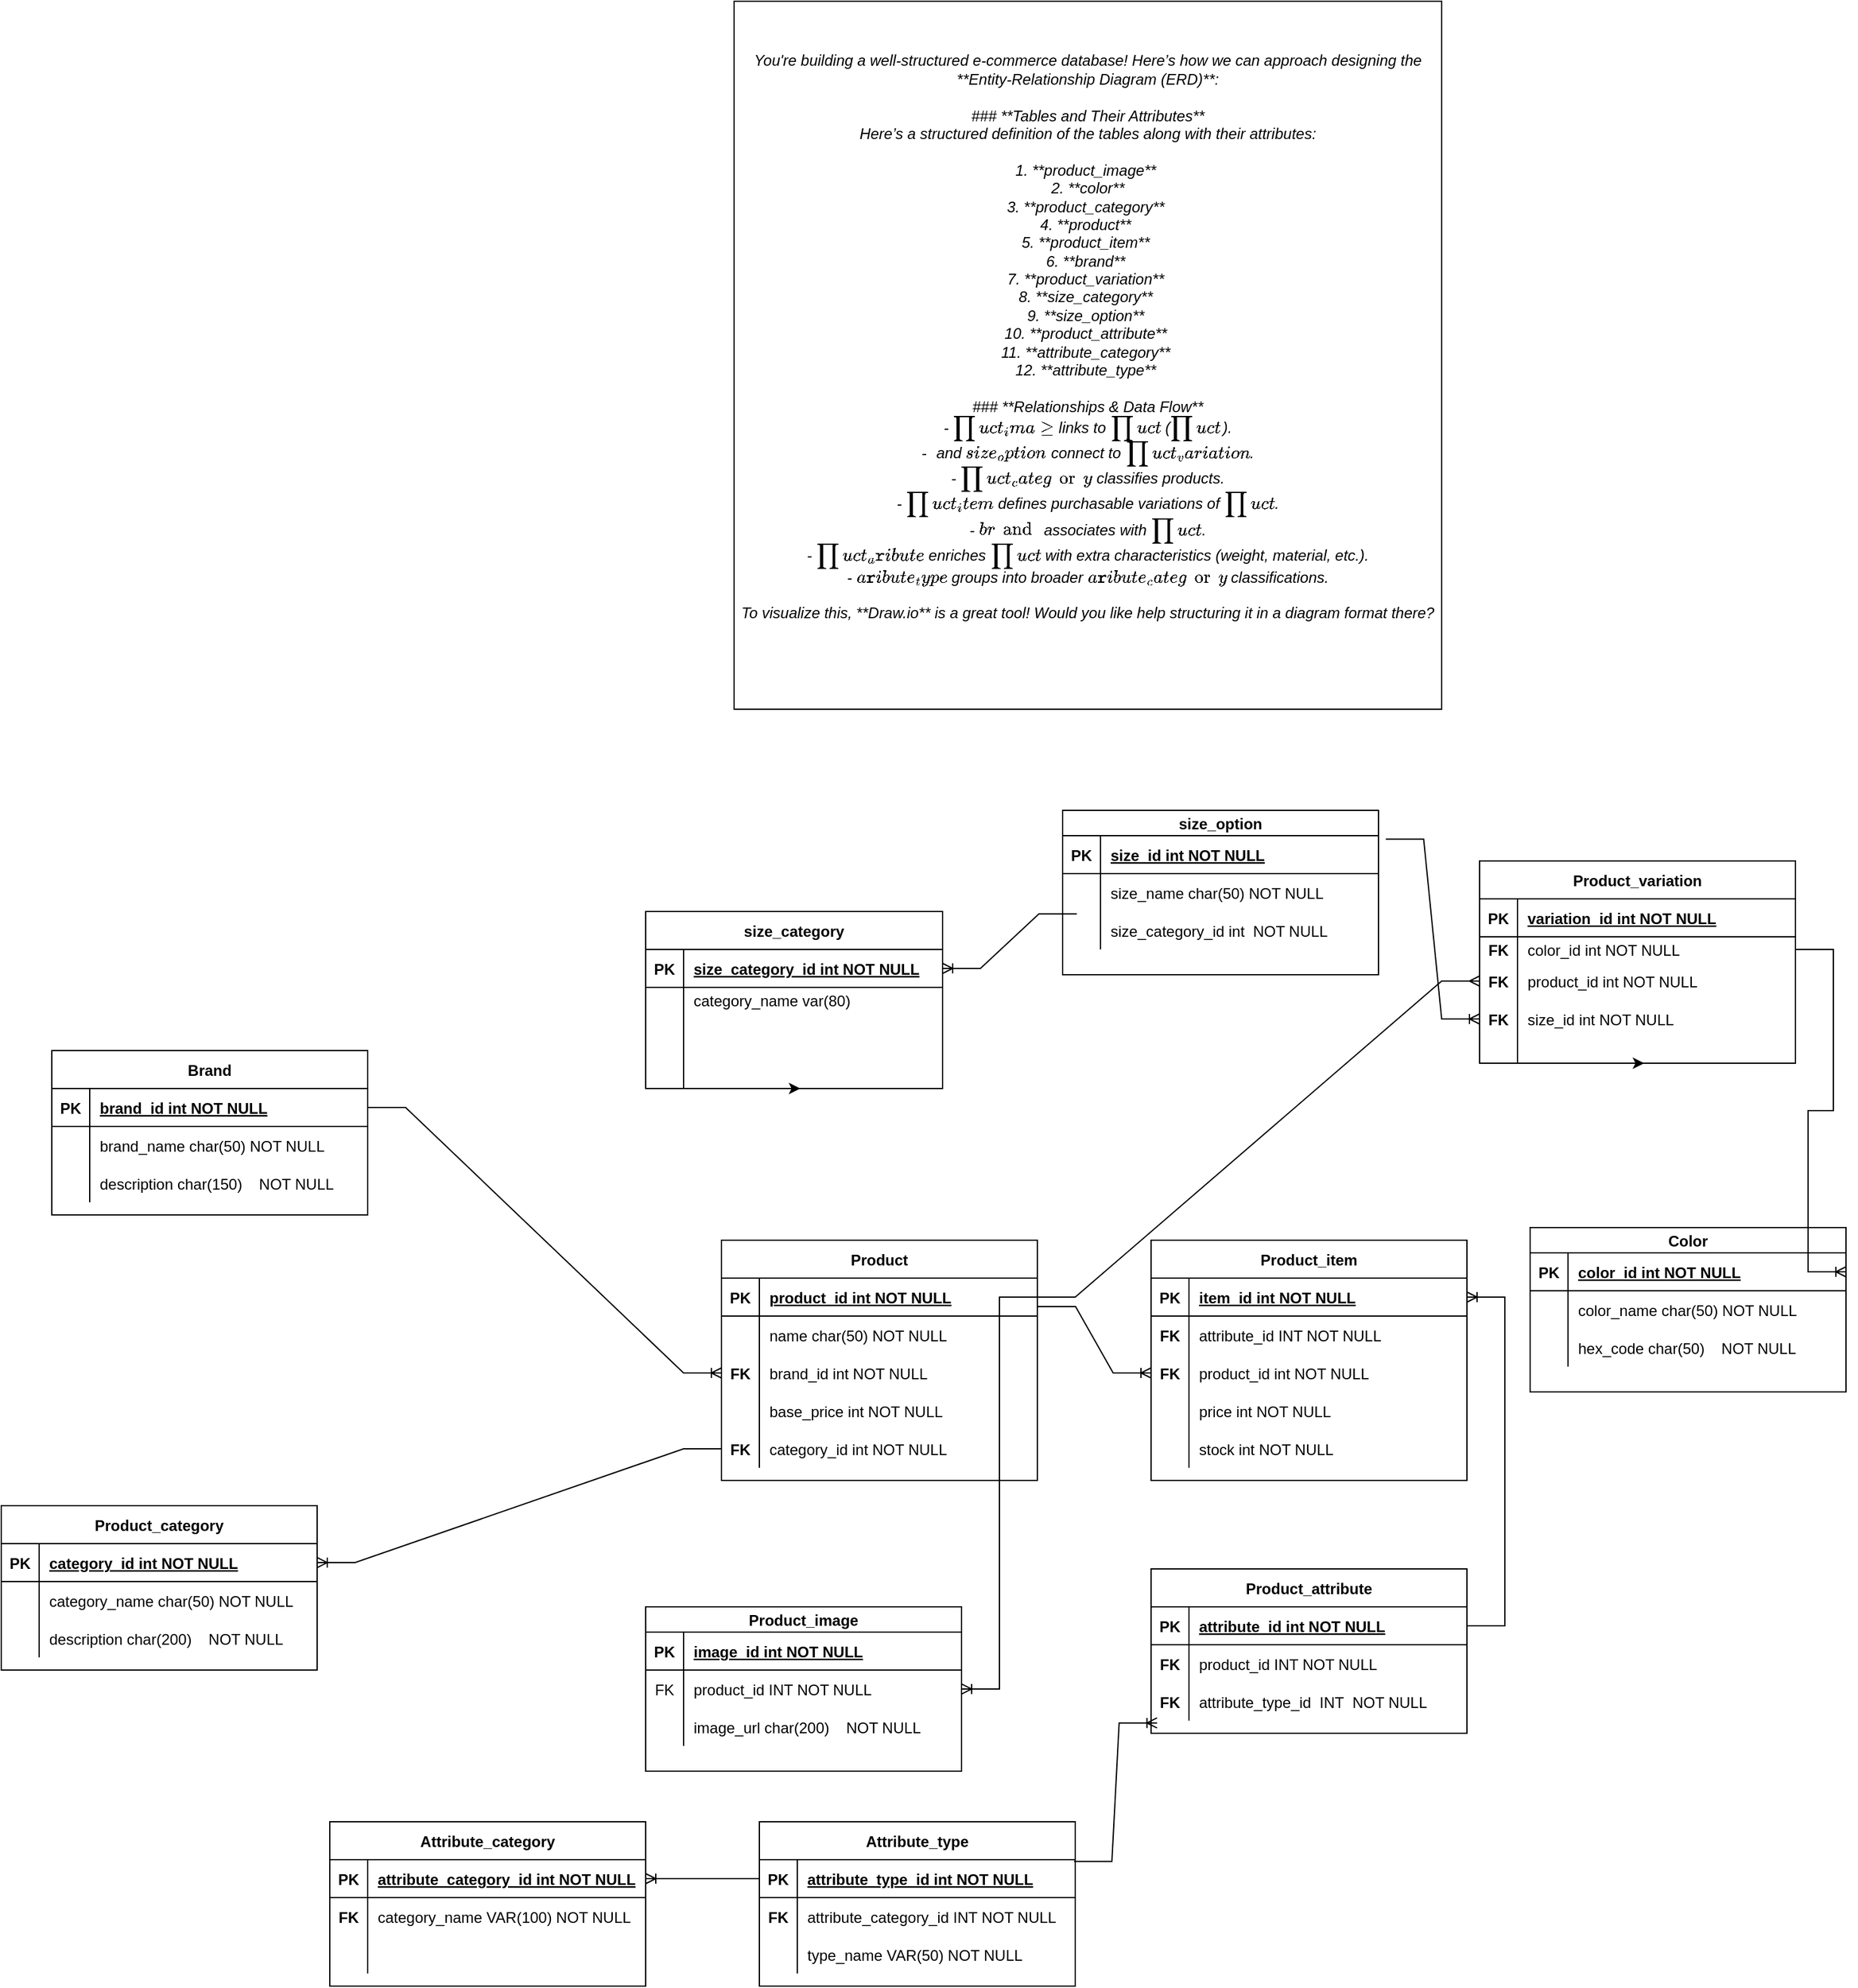<mxfile version="26.2.14">
  <diagram id="R2lEEEUBdFMjLlhIrx00" name="Page-1">
    <mxGraphModel dx="1849" dy="1960" grid="1" gridSize="10" guides="1" tooltips="1" connect="1" arrows="1" fold="1" page="1" pageScale="1" pageWidth="850" pageHeight="1100" math="0" shadow="0" extFonts="Permanent Marker^https://fonts.googleapis.com/css?family=Permanent+Marker">
      <root>
        <mxCell id="0" />
        <mxCell id="1" parent="0" />
        <mxCell id="C-vyLk0tnHw3VtMMgP7b-23" value="Brand" style="shape=table;startSize=30;container=1;collapsible=1;childLayout=tableLayout;fixedRows=1;rowLines=0;fontStyle=1;align=center;resizeLast=1;" parent="1" vertex="1">
          <mxGeometry x="240" y="-240" width="250" height="130" as="geometry" />
        </mxCell>
        <mxCell id="C-vyLk0tnHw3VtMMgP7b-24" value="" style="shape=partialRectangle;collapsible=0;dropTarget=0;pointerEvents=0;fillColor=none;points=[[0,0.5],[1,0.5]];portConstraint=eastwest;top=0;left=0;right=0;bottom=1;" parent="C-vyLk0tnHw3VtMMgP7b-23" vertex="1">
          <mxGeometry y="30" width="250" height="30" as="geometry" />
        </mxCell>
        <mxCell id="C-vyLk0tnHw3VtMMgP7b-25" value="PK" style="shape=partialRectangle;overflow=hidden;connectable=0;fillColor=none;top=0;left=0;bottom=0;right=0;fontStyle=1;" parent="C-vyLk0tnHw3VtMMgP7b-24" vertex="1">
          <mxGeometry width="30" height="30" as="geometry">
            <mxRectangle width="30" height="30" as="alternateBounds" />
          </mxGeometry>
        </mxCell>
        <mxCell id="C-vyLk0tnHw3VtMMgP7b-26" value="brand_id int NOT NULL " style="shape=partialRectangle;overflow=hidden;connectable=0;fillColor=none;top=0;left=0;bottom=0;right=0;align=left;spacingLeft=6;fontStyle=5;" parent="C-vyLk0tnHw3VtMMgP7b-24" vertex="1">
          <mxGeometry x="30" width="220" height="30" as="geometry">
            <mxRectangle width="220" height="30" as="alternateBounds" />
          </mxGeometry>
        </mxCell>
        <mxCell id="C-vyLk0tnHw3VtMMgP7b-27" value="" style="shape=partialRectangle;collapsible=0;dropTarget=0;pointerEvents=0;fillColor=none;points=[[0,0.5],[1,0.5]];portConstraint=eastwest;top=0;left=0;right=0;bottom=0;" parent="C-vyLk0tnHw3VtMMgP7b-23" vertex="1">
          <mxGeometry y="60" width="250" height="30" as="geometry" />
        </mxCell>
        <mxCell id="C-vyLk0tnHw3VtMMgP7b-28" value="" style="shape=partialRectangle;overflow=hidden;connectable=0;fillColor=none;top=0;left=0;bottom=0;right=0;" parent="C-vyLk0tnHw3VtMMgP7b-27" vertex="1">
          <mxGeometry width="30" height="30" as="geometry">
            <mxRectangle width="30" height="30" as="alternateBounds" />
          </mxGeometry>
        </mxCell>
        <mxCell id="C-vyLk0tnHw3VtMMgP7b-29" value="brand_name char(50) NOT NULL" style="shape=partialRectangle;overflow=hidden;connectable=0;fillColor=none;top=0;left=0;bottom=0;right=0;align=left;spacingLeft=6;" parent="C-vyLk0tnHw3VtMMgP7b-27" vertex="1">
          <mxGeometry x="30" width="220" height="30" as="geometry">
            <mxRectangle width="220" height="30" as="alternateBounds" />
          </mxGeometry>
        </mxCell>
        <mxCell id="0aQ4hwEnanKFPCgCxoeN-2" value="" style="shape=partialRectangle;collapsible=0;dropTarget=0;pointerEvents=0;fillColor=none;points=[[0,0.5],[1,0.5]];portConstraint=eastwest;top=0;left=0;right=0;bottom=0;" parent="C-vyLk0tnHw3VtMMgP7b-23" vertex="1">
          <mxGeometry y="90" width="250" height="30" as="geometry" />
        </mxCell>
        <mxCell id="0aQ4hwEnanKFPCgCxoeN-3" value="" style="shape=partialRectangle;overflow=hidden;connectable=0;fillColor=none;top=0;left=0;bottom=0;right=0;" parent="0aQ4hwEnanKFPCgCxoeN-2" vertex="1">
          <mxGeometry width="30" height="30" as="geometry">
            <mxRectangle width="30" height="30" as="alternateBounds" />
          </mxGeometry>
        </mxCell>
        <mxCell id="0aQ4hwEnanKFPCgCxoeN-4" value="description char(150)    NOT NULL" style="shape=partialRectangle;overflow=hidden;connectable=0;fillColor=none;top=0;left=0;bottom=0;right=0;align=left;spacingLeft=6;" parent="0aQ4hwEnanKFPCgCxoeN-2" vertex="1">
          <mxGeometry x="30" width="220" height="30" as="geometry">
            <mxRectangle width="220" height="30" as="alternateBounds" />
          </mxGeometry>
        </mxCell>
        <mxCell id="0aQ4hwEnanKFPCgCxoeN-1" value="&lt;div&gt;You&#39;re building a well-structured e-commerce database! Here’s how we can approach designing the **Entity-Relationship Diagram (ERD)**:&lt;/div&gt;&lt;div&gt;&lt;br&gt;&lt;/div&gt;&lt;div&gt;### **Tables and Their Attributes**&lt;/div&gt;&lt;div&gt;Here’s a structured definition of the tables along with their attributes:&lt;/div&gt;&lt;div&gt;&lt;br&gt;&lt;/div&gt;&lt;div&gt;1. **product_image**&amp;nbsp;&lt;/div&gt;&lt;div&gt;&lt;span style=&quot;background-color: transparent; color: light-dark(rgb(0, 0, 0), rgb(255, 255, 255));&quot;&gt;2. **color**&lt;/span&gt;&lt;/div&gt;&lt;div&gt;3. **product_category**&amp;nbsp;&lt;/div&gt;&lt;div&gt;4. **product**&amp;nbsp;&lt;/div&gt;&lt;div&gt;5. **product_item**&amp;nbsp;&lt;/div&gt;&lt;div&gt;6. **brand**&amp;nbsp;&lt;/div&gt;&lt;div&gt;7. **product_variation**&amp;nbsp;&lt;/div&gt;&lt;div&gt;8. **size_category**&amp;nbsp;&lt;/div&gt;&lt;div&gt;9. **size_option**&amp;nbsp;&lt;/div&gt;&lt;div&gt;10. **product_attribute**&amp;nbsp;&lt;/div&gt;&lt;div&gt;11. **attribute_category**&amp;nbsp;&lt;/div&gt;&lt;div&gt;12. **attribute_type**&amp;nbsp;&lt;/div&gt;&lt;div&gt;&lt;br&gt;&lt;/div&gt;&lt;div&gt;### **Relationships &amp;amp; Data Flow**&lt;/div&gt;&lt;div&gt;- `product_image` links to `product` (`product_id`).&lt;/div&gt;&lt;div&gt;- `color` and `size_option` connect to `product_variation`.&lt;/div&gt;&lt;div&gt;- `product_category` classifies products.&lt;/div&gt;&lt;div&gt;- `product_item` defines purchasable variations of `product`.&lt;/div&gt;&lt;div&gt;- `brand` associates with `product`.&lt;/div&gt;&lt;div&gt;- `product_attribute` enriches `product` with extra characteristics (weight, material, etc.).&lt;/div&gt;&lt;div&gt;- `attribute_type` groups into broader `attribute_category` classifications.&lt;/div&gt;&lt;div&gt;&lt;br&gt;&lt;/div&gt;&lt;div&gt;To visualize this, **Draw.io** is a great tool! Would you like help structuring it in a diagram format there? 🚀&lt;/div&gt;&lt;div&gt;&lt;br&gt;&lt;/div&gt;" style="whiteSpace=wrap;html=1;aspect=fixed;fontStyle=2" parent="1" vertex="1">
          <mxGeometry x="780" y="-1070" width="560" height="560" as="geometry" />
        </mxCell>
        <mxCell id="0aQ4hwEnanKFPCgCxoeN-5" value="Product_image" style="shape=table;startSize=20;container=1;collapsible=1;childLayout=tableLayout;fixedRows=1;rowLines=0;fontStyle=1;align=center;resizeLast=1;" parent="1" vertex="1">
          <mxGeometry x="710" y="200" width="250" height="130" as="geometry" />
        </mxCell>
        <mxCell id="0aQ4hwEnanKFPCgCxoeN-6" value="" style="shape=partialRectangle;collapsible=0;dropTarget=0;pointerEvents=0;fillColor=none;points=[[0,0.5],[1,0.5]];portConstraint=eastwest;top=0;left=0;right=0;bottom=1;" parent="0aQ4hwEnanKFPCgCxoeN-5" vertex="1">
          <mxGeometry y="20" width="250" height="30" as="geometry" />
        </mxCell>
        <mxCell id="0aQ4hwEnanKFPCgCxoeN-7" value="PK" style="shape=partialRectangle;overflow=hidden;connectable=0;fillColor=none;top=0;left=0;bottom=0;right=0;fontStyle=1;" parent="0aQ4hwEnanKFPCgCxoeN-6" vertex="1">
          <mxGeometry width="30" height="30" as="geometry">
            <mxRectangle width="30" height="30" as="alternateBounds" />
          </mxGeometry>
        </mxCell>
        <mxCell id="0aQ4hwEnanKFPCgCxoeN-8" value="image_id int NOT NULL " style="shape=partialRectangle;overflow=hidden;connectable=0;fillColor=none;top=0;left=0;bottom=0;right=0;align=left;spacingLeft=6;fontStyle=5;" parent="0aQ4hwEnanKFPCgCxoeN-6" vertex="1">
          <mxGeometry x="30" width="220" height="30" as="geometry">
            <mxRectangle width="220" height="30" as="alternateBounds" />
          </mxGeometry>
        </mxCell>
        <mxCell id="0aQ4hwEnanKFPCgCxoeN-9" value="" style="shape=partialRectangle;collapsible=0;dropTarget=0;pointerEvents=0;fillColor=none;points=[[0,0.5],[1,0.5]];portConstraint=eastwest;top=0;left=0;right=0;bottom=0;" parent="0aQ4hwEnanKFPCgCxoeN-5" vertex="1">
          <mxGeometry y="50" width="250" height="30" as="geometry" />
        </mxCell>
        <mxCell id="0aQ4hwEnanKFPCgCxoeN-10" value="FK" style="shape=partialRectangle;overflow=hidden;connectable=0;fillColor=none;top=0;left=0;bottom=0;right=0;" parent="0aQ4hwEnanKFPCgCxoeN-9" vertex="1">
          <mxGeometry width="30" height="30" as="geometry">
            <mxRectangle width="30" height="30" as="alternateBounds" />
          </mxGeometry>
        </mxCell>
        <mxCell id="0aQ4hwEnanKFPCgCxoeN-11" value="product_id INT NOT NULL" style="shape=partialRectangle;overflow=hidden;connectable=0;fillColor=none;top=0;left=0;bottom=0;right=0;align=left;spacingLeft=6;" parent="0aQ4hwEnanKFPCgCxoeN-9" vertex="1">
          <mxGeometry x="30" width="220" height="30" as="geometry">
            <mxRectangle width="220" height="30" as="alternateBounds" />
          </mxGeometry>
        </mxCell>
        <mxCell id="0aQ4hwEnanKFPCgCxoeN-12" value="" style="shape=partialRectangle;collapsible=0;dropTarget=0;pointerEvents=0;fillColor=none;points=[[0,0.5],[1,0.5]];portConstraint=eastwest;top=0;left=0;right=0;bottom=0;" parent="0aQ4hwEnanKFPCgCxoeN-5" vertex="1">
          <mxGeometry y="80" width="250" height="30" as="geometry" />
        </mxCell>
        <mxCell id="0aQ4hwEnanKFPCgCxoeN-13" value="" style="shape=partialRectangle;overflow=hidden;connectable=0;fillColor=none;top=0;left=0;bottom=0;right=0;" parent="0aQ4hwEnanKFPCgCxoeN-12" vertex="1">
          <mxGeometry width="30" height="30" as="geometry">
            <mxRectangle width="30" height="30" as="alternateBounds" />
          </mxGeometry>
        </mxCell>
        <mxCell id="0aQ4hwEnanKFPCgCxoeN-14" value="image_url char(200)    NOT NULL" style="shape=partialRectangle;overflow=hidden;connectable=0;fillColor=none;top=0;left=0;bottom=0;right=0;align=left;spacingLeft=6;" parent="0aQ4hwEnanKFPCgCxoeN-12" vertex="1">
          <mxGeometry x="30" width="220" height="30" as="geometry">
            <mxRectangle width="220" height="30" as="alternateBounds" />
          </mxGeometry>
        </mxCell>
        <mxCell id="0aQ4hwEnanKFPCgCxoeN-15" value="Color" style="shape=table;startSize=20;container=1;collapsible=1;childLayout=tableLayout;fixedRows=1;rowLines=0;fontStyle=1;align=center;resizeLast=1;" parent="1" vertex="1">
          <mxGeometry x="1410" y="-100" width="250" height="130" as="geometry" />
        </mxCell>
        <mxCell id="0aQ4hwEnanKFPCgCxoeN-16" value="" style="shape=partialRectangle;collapsible=0;dropTarget=0;pointerEvents=0;fillColor=none;points=[[0,0.5],[1,0.5]];portConstraint=eastwest;top=0;left=0;right=0;bottom=1;" parent="0aQ4hwEnanKFPCgCxoeN-15" vertex="1">
          <mxGeometry y="20" width="250" height="30" as="geometry" />
        </mxCell>
        <mxCell id="0aQ4hwEnanKFPCgCxoeN-17" value="PK" style="shape=partialRectangle;overflow=hidden;connectable=0;fillColor=none;top=0;left=0;bottom=0;right=0;fontStyle=1;" parent="0aQ4hwEnanKFPCgCxoeN-16" vertex="1">
          <mxGeometry width="30" height="30" as="geometry">
            <mxRectangle width="30" height="30" as="alternateBounds" />
          </mxGeometry>
        </mxCell>
        <mxCell id="0aQ4hwEnanKFPCgCxoeN-18" value="color_id int NOT NULL " style="shape=partialRectangle;overflow=hidden;connectable=0;fillColor=none;top=0;left=0;bottom=0;right=0;align=left;spacingLeft=6;fontStyle=5;" parent="0aQ4hwEnanKFPCgCxoeN-16" vertex="1">
          <mxGeometry x="30" width="220" height="30" as="geometry">
            <mxRectangle width="220" height="30" as="alternateBounds" />
          </mxGeometry>
        </mxCell>
        <mxCell id="0aQ4hwEnanKFPCgCxoeN-19" value="" style="shape=partialRectangle;collapsible=0;dropTarget=0;pointerEvents=0;fillColor=none;points=[[0,0.5],[1,0.5]];portConstraint=eastwest;top=0;left=0;right=0;bottom=0;" parent="0aQ4hwEnanKFPCgCxoeN-15" vertex="1">
          <mxGeometry y="50" width="250" height="30" as="geometry" />
        </mxCell>
        <mxCell id="0aQ4hwEnanKFPCgCxoeN-20" value="" style="shape=partialRectangle;overflow=hidden;connectable=0;fillColor=none;top=0;left=0;bottom=0;right=0;" parent="0aQ4hwEnanKFPCgCxoeN-19" vertex="1">
          <mxGeometry width="30" height="30" as="geometry">
            <mxRectangle width="30" height="30" as="alternateBounds" />
          </mxGeometry>
        </mxCell>
        <mxCell id="0aQ4hwEnanKFPCgCxoeN-21" value="color_name char(50) NOT NULL" style="shape=partialRectangle;overflow=hidden;connectable=0;fillColor=none;top=0;left=0;bottom=0;right=0;align=left;spacingLeft=6;" parent="0aQ4hwEnanKFPCgCxoeN-19" vertex="1">
          <mxGeometry x="30" width="220" height="30" as="geometry">
            <mxRectangle width="220" height="30" as="alternateBounds" />
          </mxGeometry>
        </mxCell>
        <mxCell id="0aQ4hwEnanKFPCgCxoeN-22" value="" style="shape=partialRectangle;collapsible=0;dropTarget=0;pointerEvents=0;fillColor=none;points=[[0,0.5],[1,0.5]];portConstraint=eastwest;top=0;left=0;right=0;bottom=0;" parent="0aQ4hwEnanKFPCgCxoeN-15" vertex="1">
          <mxGeometry y="80" width="250" height="30" as="geometry" />
        </mxCell>
        <mxCell id="0aQ4hwEnanKFPCgCxoeN-23" value="" style="shape=partialRectangle;overflow=hidden;connectable=0;fillColor=none;top=0;left=0;bottom=0;right=0;" parent="0aQ4hwEnanKFPCgCxoeN-22" vertex="1">
          <mxGeometry width="30" height="30" as="geometry">
            <mxRectangle width="30" height="30" as="alternateBounds" />
          </mxGeometry>
        </mxCell>
        <mxCell id="0aQ4hwEnanKFPCgCxoeN-24" value="hex_code char(50)    NOT NULL" style="shape=partialRectangle;overflow=hidden;connectable=0;fillColor=none;top=0;left=0;bottom=0;right=0;align=left;spacingLeft=6;" parent="0aQ4hwEnanKFPCgCxoeN-22" vertex="1">
          <mxGeometry x="30" width="220" height="30" as="geometry">
            <mxRectangle width="220" height="30" as="alternateBounds" />
          </mxGeometry>
        </mxCell>
        <mxCell id="0aQ4hwEnanKFPCgCxoeN-25" value="Product_category" style="shape=table;startSize=30;container=1;collapsible=1;childLayout=tableLayout;fixedRows=1;rowLines=0;fontStyle=1;align=center;resizeLast=1;" parent="1" vertex="1">
          <mxGeometry x="200" y="120" width="250" height="130" as="geometry" />
        </mxCell>
        <mxCell id="0aQ4hwEnanKFPCgCxoeN-26" value="" style="shape=partialRectangle;collapsible=0;dropTarget=0;pointerEvents=0;fillColor=none;points=[[0,0.5],[1,0.5]];portConstraint=eastwest;top=0;left=0;right=0;bottom=1;" parent="0aQ4hwEnanKFPCgCxoeN-25" vertex="1">
          <mxGeometry y="30" width="250" height="30" as="geometry" />
        </mxCell>
        <mxCell id="0aQ4hwEnanKFPCgCxoeN-27" value="PK" style="shape=partialRectangle;overflow=hidden;connectable=0;fillColor=none;top=0;left=0;bottom=0;right=0;fontStyle=1;" parent="0aQ4hwEnanKFPCgCxoeN-26" vertex="1">
          <mxGeometry width="30" height="30" as="geometry">
            <mxRectangle width="30" height="30" as="alternateBounds" />
          </mxGeometry>
        </mxCell>
        <mxCell id="0aQ4hwEnanKFPCgCxoeN-28" value="category_id int NOT NULL " style="shape=partialRectangle;overflow=hidden;connectable=0;fillColor=none;top=0;left=0;bottom=0;right=0;align=left;spacingLeft=6;fontStyle=5;" parent="0aQ4hwEnanKFPCgCxoeN-26" vertex="1">
          <mxGeometry x="30" width="220" height="30" as="geometry">
            <mxRectangle width="220" height="30" as="alternateBounds" />
          </mxGeometry>
        </mxCell>
        <mxCell id="0aQ4hwEnanKFPCgCxoeN-29" value="" style="shape=partialRectangle;collapsible=0;dropTarget=0;pointerEvents=0;fillColor=none;points=[[0,0.5],[1,0.5]];portConstraint=eastwest;top=0;left=0;right=0;bottom=0;" parent="0aQ4hwEnanKFPCgCxoeN-25" vertex="1">
          <mxGeometry y="60" width="250" height="30" as="geometry" />
        </mxCell>
        <mxCell id="0aQ4hwEnanKFPCgCxoeN-30" value="" style="shape=partialRectangle;overflow=hidden;connectable=0;fillColor=none;top=0;left=0;bottom=0;right=0;" parent="0aQ4hwEnanKFPCgCxoeN-29" vertex="1">
          <mxGeometry width="30" height="30" as="geometry">
            <mxRectangle width="30" height="30" as="alternateBounds" />
          </mxGeometry>
        </mxCell>
        <mxCell id="0aQ4hwEnanKFPCgCxoeN-31" value="category_name char(50) NOT NULL" style="shape=partialRectangle;overflow=hidden;connectable=0;fillColor=none;top=0;left=0;bottom=0;right=0;align=left;spacingLeft=6;" parent="0aQ4hwEnanKFPCgCxoeN-29" vertex="1">
          <mxGeometry x="30" width="220" height="30" as="geometry">
            <mxRectangle width="220" height="30" as="alternateBounds" />
          </mxGeometry>
        </mxCell>
        <mxCell id="0aQ4hwEnanKFPCgCxoeN-32" value="" style="shape=partialRectangle;collapsible=0;dropTarget=0;pointerEvents=0;fillColor=none;points=[[0,0.5],[1,0.5]];portConstraint=eastwest;top=0;left=0;right=0;bottom=0;" parent="0aQ4hwEnanKFPCgCxoeN-25" vertex="1">
          <mxGeometry y="90" width="250" height="30" as="geometry" />
        </mxCell>
        <mxCell id="0aQ4hwEnanKFPCgCxoeN-33" value="" style="shape=partialRectangle;overflow=hidden;connectable=0;fillColor=none;top=0;left=0;bottom=0;right=0;" parent="0aQ4hwEnanKFPCgCxoeN-32" vertex="1">
          <mxGeometry width="30" height="30" as="geometry">
            <mxRectangle width="30" height="30" as="alternateBounds" />
          </mxGeometry>
        </mxCell>
        <mxCell id="0aQ4hwEnanKFPCgCxoeN-34" value="description char(200)    NOT NULL" style="shape=partialRectangle;overflow=hidden;connectable=0;fillColor=none;top=0;left=0;bottom=0;right=0;align=left;spacingLeft=6;" parent="0aQ4hwEnanKFPCgCxoeN-32" vertex="1">
          <mxGeometry x="30" width="220" height="30" as="geometry">
            <mxRectangle width="220" height="30" as="alternateBounds" />
          </mxGeometry>
        </mxCell>
        <mxCell id="0aQ4hwEnanKFPCgCxoeN-35" value="Product" style="shape=table;startSize=30;container=1;collapsible=1;childLayout=tableLayout;fixedRows=1;rowLines=0;fontStyle=1;align=center;resizeLast=1;" parent="1" vertex="1">
          <mxGeometry x="770" y="-90" width="250" height="190" as="geometry" />
        </mxCell>
        <mxCell id="0aQ4hwEnanKFPCgCxoeN-36" value="" style="shape=partialRectangle;collapsible=0;dropTarget=0;pointerEvents=0;fillColor=none;points=[[0,0.5],[1,0.5]];portConstraint=eastwest;top=0;left=0;right=0;bottom=1;" parent="0aQ4hwEnanKFPCgCxoeN-35" vertex="1">
          <mxGeometry y="30" width="250" height="30" as="geometry" />
        </mxCell>
        <mxCell id="0aQ4hwEnanKFPCgCxoeN-37" value="PK" style="shape=partialRectangle;overflow=hidden;connectable=0;fillColor=none;top=0;left=0;bottom=0;right=0;fontStyle=1;" parent="0aQ4hwEnanKFPCgCxoeN-36" vertex="1">
          <mxGeometry width="30" height="30" as="geometry">
            <mxRectangle width="30" height="30" as="alternateBounds" />
          </mxGeometry>
        </mxCell>
        <mxCell id="0aQ4hwEnanKFPCgCxoeN-38" value="product_id int NOT NULL" style="shape=partialRectangle;overflow=hidden;connectable=0;fillColor=none;top=0;left=0;bottom=0;right=0;align=left;spacingLeft=6;fontStyle=5;" parent="0aQ4hwEnanKFPCgCxoeN-36" vertex="1">
          <mxGeometry x="30" width="220" height="30" as="geometry">
            <mxRectangle width="220" height="30" as="alternateBounds" />
          </mxGeometry>
        </mxCell>
        <mxCell id="0aQ4hwEnanKFPCgCxoeN-39" value="" style="shape=partialRectangle;collapsible=0;dropTarget=0;pointerEvents=0;fillColor=none;points=[[0,0.5],[1,0.5]];portConstraint=eastwest;top=0;left=0;right=0;bottom=0;" parent="0aQ4hwEnanKFPCgCxoeN-35" vertex="1">
          <mxGeometry y="60" width="250" height="30" as="geometry" />
        </mxCell>
        <mxCell id="0aQ4hwEnanKFPCgCxoeN-40" value="" style="shape=partialRectangle;overflow=hidden;connectable=0;fillColor=none;top=0;left=0;bottom=0;right=0;" parent="0aQ4hwEnanKFPCgCxoeN-39" vertex="1">
          <mxGeometry width="30" height="30" as="geometry">
            <mxRectangle width="30" height="30" as="alternateBounds" />
          </mxGeometry>
        </mxCell>
        <mxCell id="0aQ4hwEnanKFPCgCxoeN-41" value="name char(50) NOT NULL" style="shape=partialRectangle;overflow=hidden;connectable=0;fillColor=none;top=0;left=0;bottom=0;right=0;align=left;spacingLeft=6;" parent="0aQ4hwEnanKFPCgCxoeN-39" vertex="1">
          <mxGeometry x="30" width="220" height="30" as="geometry">
            <mxRectangle width="220" height="30" as="alternateBounds" />
          </mxGeometry>
        </mxCell>
        <mxCell id="0aQ4hwEnanKFPCgCxoeN-42" value="" style="shape=partialRectangle;collapsible=0;dropTarget=0;pointerEvents=0;fillColor=none;points=[[0,0.5],[1,0.5]];portConstraint=eastwest;top=0;left=0;right=0;bottom=0;" parent="0aQ4hwEnanKFPCgCxoeN-35" vertex="1">
          <mxGeometry y="90" width="250" height="30" as="geometry" />
        </mxCell>
        <mxCell id="0aQ4hwEnanKFPCgCxoeN-43" value="FK" style="shape=partialRectangle;overflow=hidden;connectable=0;fillColor=none;top=0;left=0;bottom=0;right=0;fontStyle=1" parent="0aQ4hwEnanKFPCgCxoeN-42" vertex="1">
          <mxGeometry width="30" height="30" as="geometry">
            <mxRectangle width="30" height="30" as="alternateBounds" />
          </mxGeometry>
        </mxCell>
        <mxCell id="0aQ4hwEnanKFPCgCxoeN-44" value="brand_id int NOT NULL" style="shape=partialRectangle;overflow=hidden;connectable=0;fillColor=none;top=0;left=0;bottom=0;right=0;align=left;spacingLeft=6;" parent="0aQ4hwEnanKFPCgCxoeN-42" vertex="1">
          <mxGeometry x="30" width="220" height="30" as="geometry">
            <mxRectangle width="220" height="30" as="alternateBounds" />
          </mxGeometry>
        </mxCell>
        <mxCell id="0aQ4hwEnanKFPCgCxoeN-46" value="" style="shape=partialRectangle;collapsible=0;dropTarget=0;pointerEvents=0;fillColor=none;points=[[0,0.5],[1,0.5]];portConstraint=eastwest;top=0;left=0;right=0;bottom=0;" parent="0aQ4hwEnanKFPCgCxoeN-35" vertex="1">
          <mxGeometry y="120" width="250" height="30" as="geometry" />
        </mxCell>
        <mxCell id="0aQ4hwEnanKFPCgCxoeN-47" value="" style="shape=partialRectangle;overflow=hidden;connectable=0;fillColor=none;top=0;left=0;bottom=0;right=0;fontStyle=1" parent="0aQ4hwEnanKFPCgCxoeN-46" vertex="1">
          <mxGeometry width="30" height="30" as="geometry">
            <mxRectangle width="30" height="30" as="alternateBounds" />
          </mxGeometry>
        </mxCell>
        <mxCell id="0aQ4hwEnanKFPCgCxoeN-48" value="base_price int NOT NULL" style="shape=partialRectangle;overflow=hidden;connectable=0;fillColor=none;top=0;left=0;bottom=0;right=0;align=left;spacingLeft=6;" parent="0aQ4hwEnanKFPCgCxoeN-46" vertex="1">
          <mxGeometry x="30" width="220" height="30" as="geometry">
            <mxRectangle width="220" height="30" as="alternateBounds" />
          </mxGeometry>
        </mxCell>
        <mxCell id="0aQ4hwEnanKFPCgCxoeN-49" value="" style="shape=partialRectangle;collapsible=0;dropTarget=0;pointerEvents=0;fillColor=none;points=[[0,0.5],[1,0.5]];portConstraint=eastwest;top=0;left=0;right=0;bottom=0;" parent="0aQ4hwEnanKFPCgCxoeN-35" vertex="1">
          <mxGeometry y="150" width="250" height="30" as="geometry" />
        </mxCell>
        <mxCell id="0aQ4hwEnanKFPCgCxoeN-50" value="FK" style="shape=partialRectangle;overflow=hidden;connectable=0;fillColor=none;top=0;left=0;bottom=0;right=0;fontStyle=1" parent="0aQ4hwEnanKFPCgCxoeN-49" vertex="1">
          <mxGeometry width="30" height="30" as="geometry">
            <mxRectangle width="30" height="30" as="alternateBounds" />
          </mxGeometry>
        </mxCell>
        <mxCell id="0aQ4hwEnanKFPCgCxoeN-51" value="category_id int NOT NULL" style="shape=partialRectangle;overflow=hidden;connectable=0;fillColor=none;top=0;left=0;bottom=0;right=0;align=left;spacingLeft=6;" parent="0aQ4hwEnanKFPCgCxoeN-49" vertex="1">
          <mxGeometry x="30" width="220" height="30" as="geometry">
            <mxRectangle width="220" height="30" as="alternateBounds" />
          </mxGeometry>
        </mxCell>
        <mxCell id="0aQ4hwEnanKFPCgCxoeN-69" value="Product_item" style="shape=table;startSize=30;container=1;collapsible=1;childLayout=tableLayout;fixedRows=1;rowLines=0;fontStyle=1;align=center;resizeLast=1;" parent="1" vertex="1">
          <mxGeometry x="1110" y="-90" width="250" height="190" as="geometry" />
        </mxCell>
        <mxCell id="0aQ4hwEnanKFPCgCxoeN-70" value="" style="shape=partialRectangle;collapsible=0;dropTarget=0;pointerEvents=0;fillColor=none;points=[[0,0.5],[1,0.5]];portConstraint=eastwest;top=0;left=0;right=0;bottom=1;" parent="0aQ4hwEnanKFPCgCxoeN-69" vertex="1">
          <mxGeometry y="30" width="250" height="30" as="geometry" />
        </mxCell>
        <mxCell id="0aQ4hwEnanKFPCgCxoeN-71" value="PK" style="shape=partialRectangle;overflow=hidden;connectable=0;fillColor=none;top=0;left=0;bottom=0;right=0;fontStyle=1;" parent="0aQ4hwEnanKFPCgCxoeN-70" vertex="1">
          <mxGeometry width="30" height="30" as="geometry">
            <mxRectangle width="30" height="30" as="alternateBounds" />
          </mxGeometry>
        </mxCell>
        <mxCell id="0aQ4hwEnanKFPCgCxoeN-72" value="item_id int NOT NULL" style="shape=partialRectangle;overflow=hidden;connectable=0;fillColor=none;top=0;left=0;bottom=0;right=0;align=left;spacingLeft=6;fontStyle=5;" parent="0aQ4hwEnanKFPCgCxoeN-70" vertex="1">
          <mxGeometry x="30" width="220" height="30" as="geometry">
            <mxRectangle width="220" height="30" as="alternateBounds" />
          </mxGeometry>
        </mxCell>
        <mxCell id="0aQ4hwEnanKFPCgCxoeN-73" value="" style="shape=partialRectangle;collapsible=0;dropTarget=0;pointerEvents=0;fillColor=none;points=[[0,0.5],[1,0.5]];portConstraint=eastwest;top=0;left=0;right=0;bottom=0;" parent="0aQ4hwEnanKFPCgCxoeN-69" vertex="1">
          <mxGeometry y="60" width="250" height="30" as="geometry" />
        </mxCell>
        <mxCell id="0aQ4hwEnanKFPCgCxoeN-74" value="FK" style="shape=partialRectangle;overflow=hidden;connectable=0;fillColor=none;top=0;left=0;bottom=0;right=0;fontStyle=1" parent="0aQ4hwEnanKFPCgCxoeN-73" vertex="1">
          <mxGeometry width="30" height="30" as="geometry">
            <mxRectangle width="30" height="30" as="alternateBounds" />
          </mxGeometry>
        </mxCell>
        <mxCell id="0aQ4hwEnanKFPCgCxoeN-75" value="attribute_id INT NOT NULL" style="shape=partialRectangle;overflow=hidden;connectable=0;fillColor=none;top=0;left=0;bottom=0;right=0;align=left;spacingLeft=6;" parent="0aQ4hwEnanKFPCgCxoeN-73" vertex="1">
          <mxGeometry x="30" width="220" height="30" as="geometry">
            <mxRectangle width="220" height="30" as="alternateBounds" />
          </mxGeometry>
        </mxCell>
        <mxCell id="0aQ4hwEnanKFPCgCxoeN-76" value="" style="shape=partialRectangle;collapsible=0;dropTarget=0;pointerEvents=0;fillColor=none;points=[[0,0.5],[1,0.5]];portConstraint=eastwest;top=0;left=0;right=0;bottom=0;" parent="0aQ4hwEnanKFPCgCxoeN-69" vertex="1">
          <mxGeometry y="90" width="250" height="30" as="geometry" />
        </mxCell>
        <mxCell id="0aQ4hwEnanKFPCgCxoeN-77" value="FK" style="shape=partialRectangle;overflow=hidden;connectable=0;fillColor=none;top=0;left=0;bottom=0;right=0;fontStyle=1" parent="0aQ4hwEnanKFPCgCxoeN-76" vertex="1">
          <mxGeometry width="30" height="30" as="geometry">
            <mxRectangle width="30" height="30" as="alternateBounds" />
          </mxGeometry>
        </mxCell>
        <mxCell id="0aQ4hwEnanKFPCgCxoeN-78" value="product_id int NOT NULL" style="shape=partialRectangle;overflow=hidden;connectable=0;fillColor=none;top=0;left=0;bottom=0;right=0;align=left;spacingLeft=6;" parent="0aQ4hwEnanKFPCgCxoeN-76" vertex="1">
          <mxGeometry x="30" width="220" height="30" as="geometry">
            <mxRectangle width="220" height="30" as="alternateBounds" />
          </mxGeometry>
        </mxCell>
        <mxCell id="0aQ4hwEnanKFPCgCxoeN-79" value="" style="shape=partialRectangle;collapsible=0;dropTarget=0;pointerEvents=0;fillColor=none;points=[[0,0.5],[1,0.5]];portConstraint=eastwest;top=0;left=0;right=0;bottom=0;" parent="0aQ4hwEnanKFPCgCxoeN-69" vertex="1">
          <mxGeometry y="120" width="250" height="30" as="geometry" />
        </mxCell>
        <mxCell id="0aQ4hwEnanKFPCgCxoeN-80" value="" style="shape=partialRectangle;overflow=hidden;connectable=0;fillColor=none;top=0;left=0;bottom=0;right=0;fontStyle=1" parent="0aQ4hwEnanKFPCgCxoeN-79" vertex="1">
          <mxGeometry width="30" height="30" as="geometry">
            <mxRectangle width="30" height="30" as="alternateBounds" />
          </mxGeometry>
        </mxCell>
        <mxCell id="0aQ4hwEnanKFPCgCxoeN-81" value="price int NOT NULL" style="shape=partialRectangle;overflow=hidden;connectable=0;fillColor=none;top=0;left=0;bottom=0;right=0;align=left;spacingLeft=6;" parent="0aQ4hwEnanKFPCgCxoeN-79" vertex="1">
          <mxGeometry x="30" width="220" height="30" as="geometry">
            <mxRectangle width="220" height="30" as="alternateBounds" />
          </mxGeometry>
        </mxCell>
        <mxCell id="0aQ4hwEnanKFPCgCxoeN-82" value="" style="shape=partialRectangle;collapsible=0;dropTarget=0;pointerEvents=0;fillColor=none;points=[[0,0.5],[1,0.5]];portConstraint=eastwest;top=0;left=0;right=0;bottom=0;" parent="0aQ4hwEnanKFPCgCxoeN-69" vertex="1">
          <mxGeometry y="150" width="250" height="30" as="geometry" />
        </mxCell>
        <mxCell id="0aQ4hwEnanKFPCgCxoeN-83" value="" style="shape=partialRectangle;overflow=hidden;connectable=0;fillColor=none;top=0;left=0;bottom=0;right=0;fontStyle=1" parent="0aQ4hwEnanKFPCgCxoeN-82" vertex="1">
          <mxGeometry width="30" height="30" as="geometry">
            <mxRectangle width="30" height="30" as="alternateBounds" />
          </mxGeometry>
        </mxCell>
        <mxCell id="0aQ4hwEnanKFPCgCxoeN-84" value="stock int NOT NULL" style="shape=partialRectangle;overflow=hidden;connectable=0;fillColor=none;top=0;left=0;bottom=0;right=0;align=left;spacingLeft=6;" parent="0aQ4hwEnanKFPCgCxoeN-82" vertex="1">
          <mxGeometry x="30" width="220" height="30" as="geometry">
            <mxRectangle width="220" height="30" as="alternateBounds" />
          </mxGeometry>
        </mxCell>
        <mxCell id="0aQ4hwEnanKFPCgCxoeN-85" value="Product_variation" style="shape=table;startSize=30;container=1;collapsible=1;childLayout=tableLayout;fixedRows=1;rowLines=0;fontStyle=1;align=center;resizeLast=1;" parent="1" vertex="1">
          <mxGeometry x="1370" y="-390" width="250" height="160" as="geometry" />
        </mxCell>
        <mxCell id="0aQ4hwEnanKFPCgCxoeN-86" value="" style="shape=partialRectangle;collapsible=0;dropTarget=0;pointerEvents=0;fillColor=none;points=[[0,0.5],[1,0.5]];portConstraint=eastwest;top=0;left=0;right=0;bottom=1;" parent="0aQ4hwEnanKFPCgCxoeN-85" vertex="1">
          <mxGeometry y="30" width="250" height="30" as="geometry" />
        </mxCell>
        <mxCell id="0aQ4hwEnanKFPCgCxoeN-87" value="PK" style="shape=partialRectangle;overflow=hidden;connectable=0;fillColor=none;top=0;left=0;bottom=0;right=0;fontStyle=1;" parent="0aQ4hwEnanKFPCgCxoeN-86" vertex="1">
          <mxGeometry width="30" height="30" as="geometry">
            <mxRectangle width="30" height="30" as="alternateBounds" />
          </mxGeometry>
        </mxCell>
        <mxCell id="0aQ4hwEnanKFPCgCxoeN-88" value="variation_id int NOT NULL" style="shape=partialRectangle;overflow=hidden;connectable=0;fillColor=none;top=0;left=0;bottom=0;right=0;align=left;spacingLeft=6;fontStyle=5;" parent="0aQ4hwEnanKFPCgCxoeN-86" vertex="1">
          <mxGeometry x="30" width="220" height="30" as="geometry">
            <mxRectangle width="220" height="30" as="alternateBounds" />
          </mxGeometry>
        </mxCell>
        <mxCell id="0aQ4hwEnanKFPCgCxoeN-89" value="" style="shape=partialRectangle;collapsible=0;dropTarget=0;pointerEvents=0;fillColor=none;points=[[0,0.5],[1,0.5]];portConstraint=eastwest;top=0;left=0;right=0;bottom=0;" parent="0aQ4hwEnanKFPCgCxoeN-85" vertex="1">
          <mxGeometry y="60" width="250" height="20" as="geometry" />
        </mxCell>
        <mxCell id="0aQ4hwEnanKFPCgCxoeN-90" value="FK" style="shape=partialRectangle;overflow=hidden;connectable=0;fillColor=none;top=0;left=0;bottom=0;right=0;fontStyle=1" parent="0aQ4hwEnanKFPCgCxoeN-89" vertex="1">
          <mxGeometry width="30" height="20" as="geometry">
            <mxRectangle width="30" height="20" as="alternateBounds" />
          </mxGeometry>
        </mxCell>
        <mxCell id="0aQ4hwEnanKFPCgCxoeN-91" value="color_id int NOT NULL" style="shape=partialRectangle;overflow=hidden;connectable=0;fillColor=none;top=0;left=0;bottom=0;right=0;align=left;spacingLeft=6;" parent="0aQ4hwEnanKFPCgCxoeN-89" vertex="1">
          <mxGeometry x="30" width="220" height="20" as="geometry">
            <mxRectangle width="220" height="20" as="alternateBounds" />
          </mxGeometry>
        </mxCell>
        <mxCell id="0aQ4hwEnanKFPCgCxoeN-92" value="" style="shape=partialRectangle;collapsible=0;dropTarget=0;pointerEvents=0;fillColor=none;points=[[0,0.5],[1,0.5]];portConstraint=eastwest;top=0;left=0;right=0;bottom=0;" parent="0aQ4hwEnanKFPCgCxoeN-85" vertex="1">
          <mxGeometry y="80" width="250" height="30" as="geometry" />
        </mxCell>
        <mxCell id="0aQ4hwEnanKFPCgCxoeN-93" value="FK" style="shape=partialRectangle;overflow=hidden;connectable=0;fillColor=none;top=0;left=0;bottom=0;right=0;fontStyle=1" parent="0aQ4hwEnanKFPCgCxoeN-92" vertex="1">
          <mxGeometry width="30" height="30" as="geometry">
            <mxRectangle width="30" height="30" as="alternateBounds" />
          </mxGeometry>
        </mxCell>
        <mxCell id="0aQ4hwEnanKFPCgCxoeN-94" value="product_id int NOT NULL" style="shape=partialRectangle;overflow=hidden;connectable=0;fillColor=none;top=0;left=0;bottom=0;right=0;align=left;spacingLeft=6;" parent="0aQ4hwEnanKFPCgCxoeN-92" vertex="1">
          <mxGeometry x="30" width="220" height="30" as="geometry">
            <mxRectangle width="220" height="30" as="alternateBounds" />
          </mxGeometry>
        </mxCell>
        <mxCell id="0aQ4hwEnanKFPCgCxoeN-95" value="" style="shape=partialRectangle;collapsible=0;dropTarget=0;pointerEvents=0;fillColor=none;points=[[0,0.5],[1,0.5]];portConstraint=eastwest;top=0;left=0;right=0;bottom=0;" parent="0aQ4hwEnanKFPCgCxoeN-85" vertex="1">
          <mxGeometry y="110" width="250" height="30" as="geometry" />
        </mxCell>
        <mxCell id="0aQ4hwEnanKFPCgCxoeN-96" value="FK" style="shape=partialRectangle;overflow=hidden;connectable=0;fillColor=none;top=0;left=0;bottom=0;right=0;fontStyle=1" parent="0aQ4hwEnanKFPCgCxoeN-95" vertex="1">
          <mxGeometry width="30" height="30" as="geometry">
            <mxRectangle width="30" height="30" as="alternateBounds" />
          </mxGeometry>
        </mxCell>
        <mxCell id="0aQ4hwEnanKFPCgCxoeN-97" value="size_id int NOT NULL" style="shape=partialRectangle;overflow=hidden;connectable=0;fillColor=none;top=0;left=0;bottom=0;right=0;align=left;spacingLeft=6;" parent="0aQ4hwEnanKFPCgCxoeN-95" vertex="1">
          <mxGeometry x="30" width="220" height="30" as="geometry">
            <mxRectangle width="220" height="30" as="alternateBounds" />
          </mxGeometry>
        </mxCell>
        <mxCell id="0aQ4hwEnanKFPCgCxoeN-98" value="" style="shape=partialRectangle;collapsible=0;dropTarget=0;pointerEvents=0;fillColor=none;points=[[0,0.5],[1,0.5]];portConstraint=eastwest;top=0;left=0;right=0;bottom=0;" parent="0aQ4hwEnanKFPCgCxoeN-85" vertex="1">
          <mxGeometry y="140" width="250" height="20" as="geometry" />
        </mxCell>
        <mxCell id="0aQ4hwEnanKFPCgCxoeN-99" value="" style="shape=partialRectangle;overflow=hidden;connectable=0;fillColor=none;top=0;left=0;bottom=0;right=0;fontStyle=1" parent="0aQ4hwEnanKFPCgCxoeN-98" vertex="1">
          <mxGeometry width="30" height="20" as="geometry">
            <mxRectangle width="30" height="20" as="alternateBounds" />
          </mxGeometry>
        </mxCell>
        <mxCell id="0aQ4hwEnanKFPCgCxoeN-100" value="" style="shape=partialRectangle;overflow=hidden;connectable=0;fillColor=none;top=0;left=0;bottom=0;right=0;align=left;spacingLeft=6;" parent="0aQ4hwEnanKFPCgCxoeN-98" vertex="1">
          <mxGeometry x="30" width="220" height="20" as="geometry">
            <mxRectangle width="220" height="20" as="alternateBounds" />
          </mxGeometry>
        </mxCell>
        <mxCell id="0aQ4hwEnanKFPCgCxoeN-101" style="edgeStyle=orthogonalEdgeStyle;rounded=0;orthogonalLoop=1;jettySize=auto;html=1;exitX=0.5;exitY=1;exitDx=0;exitDy=0;entryX=0.521;entryY=1.007;entryDx=0;entryDy=0;entryPerimeter=0;" parent="0aQ4hwEnanKFPCgCxoeN-85" source="0aQ4hwEnanKFPCgCxoeN-85" target="0aQ4hwEnanKFPCgCxoeN-98" edge="1">
          <mxGeometry relative="1" as="geometry" />
        </mxCell>
        <mxCell id="0aQ4hwEnanKFPCgCxoeN-102" value="size_category" style="shape=table;startSize=30;container=1;collapsible=1;childLayout=tableLayout;fixedRows=1;rowLines=0;fontStyle=1;align=center;resizeLast=1;" parent="1" vertex="1">
          <mxGeometry x="710" y="-350" width="235" height="140" as="geometry" />
        </mxCell>
        <mxCell id="0aQ4hwEnanKFPCgCxoeN-103" value="" style="shape=partialRectangle;collapsible=0;dropTarget=0;pointerEvents=0;fillColor=none;points=[[0,0.5],[1,0.5]];portConstraint=eastwest;top=0;left=0;right=0;bottom=1;" parent="0aQ4hwEnanKFPCgCxoeN-102" vertex="1">
          <mxGeometry y="30" width="235" height="30" as="geometry" />
        </mxCell>
        <mxCell id="0aQ4hwEnanKFPCgCxoeN-104" value="PK" style="shape=partialRectangle;overflow=hidden;connectable=0;fillColor=none;top=0;left=0;bottom=0;right=0;fontStyle=1;" parent="0aQ4hwEnanKFPCgCxoeN-103" vertex="1">
          <mxGeometry width="30" height="30" as="geometry">
            <mxRectangle width="30" height="30" as="alternateBounds" />
          </mxGeometry>
        </mxCell>
        <mxCell id="0aQ4hwEnanKFPCgCxoeN-105" value="size_category_id int NOT NULL" style="shape=partialRectangle;overflow=hidden;connectable=0;fillColor=none;top=0;left=0;bottom=0;right=0;align=left;spacingLeft=6;fontStyle=5;" parent="0aQ4hwEnanKFPCgCxoeN-103" vertex="1">
          <mxGeometry x="30" width="205" height="30" as="geometry">
            <mxRectangle width="205" height="30" as="alternateBounds" />
          </mxGeometry>
        </mxCell>
        <mxCell id="0aQ4hwEnanKFPCgCxoeN-106" value="" style="shape=partialRectangle;collapsible=0;dropTarget=0;pointerEvents=0;fillColor=none;points=[[0,0.5],[1,0.5]];portConstraint=eastwest;top=0;left=0;right=0;bottom=0;" parent="0aQ4hwEnanKFPCgCxoeN-102" vertex="1">
          <mxGeometry y="60" width="235" height="20" as="geometry" />
        </mxCell>
        <mxCell id="0aQ4hwEnanKFPCgCxoeN-107" value="" style="shape=partialRectangle;overflow=hidden;connectable=0;fillColor=none;top=0;left=0;bottom=0;right=0;fontStyle=1" parent="0aQ4hwEnanKFPCgCxoeN-106" vertex="1">
          <mxGeometry width="30" height="20" as="geometry">
            <mxRectangle width="30" height="20" as="alternateBounds" />
          </mxGeometry>
        </mxCell>
        <mxCell id="0aQ4hwEnanKFPCgCxoeN-108" value="category_name var(80)" style="shape=partialRectangle;overflow=hidden;connectable=0;fillColor=none;top=0;left=0;bottom=0;right=0;align=left;spacingLeft=6;" parent="0aQ4hwEnanKFPCgCxoeN-106" vertex="1">
          <mxGeometry x="30" width="205" height="20" as="geometry">
            <mxRectangle width="205" height="20" as="alternateBounds" />
          </mxGeometry>
        </mxCell>
        <mxCell id="0aQ4hwEnanKFPCgCxoeN-109" value="" style="shape=partialRectangle;collapsible=0;dropTarget=0;pointerEvents=0;fillColor=none;points=[[0,0.5],[1,0.5]];portConstraint=eastwest;top=0;left=0;right=0;bottom=0;" parent="0aQ4hwEnanKFPCgCxoeN-102" vertex="1">
          <mxGeometry y="80" width="235" height="20" as="geometry" />
        </mxCell>
        <mxCell id="0aQ4hwEnanKFPCgCxoeN-110" value="" style="shape=partialRectangle;overflow=hidden;connectable=0;fillColor=none;top=0;left=0;bottom=0;right=0;fontStyle=1" parent="0aQ4hwEnanKFPCgCxoeN-109" vertex="1">
          <mxGeometry width="30" height="20" as="geometry">
            <mxRectangle width="30" height="20" as="alternateBounds" />
          </mxGeometry>
        </mxCell>
        <mxCell id="0aQ4hwEnanKFPCgCxoeN-111" value="" style="shape=partialRectangle;overflow=hidden;connectable=0;fillColor=none;top=0;left=0;bottom=0;right=0;align=left;spacingLeft=6;" parent="0aQ4hwEnanKFPCgCxoeN-109" vertex="1">
          <mxGeometry x="30" width="205" height="20" as="geometry">
            <mxRectangle width="205" height="20" as="alternateBounds" />
          </mxGeometry>
        </mxCell>
        <mxCell id="0aQ4hwEnanKFPCgCxoeN-112" value="" style="shape=partialRectangle;collapsible=0;dropTarget=0;pointerEvents=0;fillColor=none;points=[[0,0.5],[1,0.5]];portConstraint=eastwest;top=0;left=0;right=0;bottom=0;" parent="0aQ4hwEnanKFPCgCxoeN-102" vertex="1">
          <mxGeometry y="100" width="235" height="20" as="geometry" />
        </mxCell>
        <mxCell id="0aQ4hwEnanKFPCgCxoeN-113" value="" style="shape=partialRectangle;overflow=hidden;connectable=0;fillColor=none;top=0;left=0;bottom=0;right=0;fontStyle=1" parent="0aQ4hwEnanKFPCgCxoeN-112" vertex="1">
          <mxGeometry width="30" height="20" as="geometry">
            <mxRectangle width="30" height="20" as="alternateBounds" />
          </mxGeometry>
        </mxCell>
        <mxCell id="0aQ4hwEnanKFPCgCxoeN-114" value="" style="shape=partialRectangle;overflow=hidden;connectable=0;fillColor=none;top=0;left=0;bottom=0;right=0;align=left;spacingLeft=6;" parent="0aQ4hwEnanKFPCgCxoeN-112" vertex="1">
          <mxGeometry x="30" width="205" height="20" as="geometry">
            <mxRectangle width="205" height="20" as="alternateBounds" />
          </mxGeometry>
        </mxCell>
        <mxCell id="0aQ4hwEnanKFPCgCxoeN-115" value="" style="shape=partialRectangle;collapsible=0;dropTarget=0;pointerEvents=0;fillColor=none;points=[[0,0.5],[1,0.5]];portConstraint=eastwest;top=0;left=0;right=0;bottom=0;" parent="0aQ4hwEnanKFPCgCxoeN-102" vertex="1">
          <mxGeometry y="120" width="235" height="20" as="geometry" />
        </mxCell>
        <mxCell id="0aQ4hwEnanKFPCgCxoeN-116" value="" style="shape=partialRectangle;overflow=hidden;connectable=0;fillColor=none;top=0;left=0;bottom=0;right=0;fontStyle=1" parent="0aQ4hwEnanKFPCgCxoeN-115" vertex="1">
          <mxGeometry width="30" height="20" as="geometry">
            <mxRectangle width="30" height="20" as="alternateBounds" />
          </mxGeometry>
        </mxCell>
        <mxCell id="0aQ4hwEnanKFPCgCxoeN-117" value="" style="shape=partialRectangle;overflow=hidden;connectable=0;fillColor=none;top=0;left=0;bottom=0;right=0;align=left;spacingLeft=6;" parent="0aQ4hwEnanKFPCgCxoeN-115" vertex="1">
          <mxGeometry x="30" width="205" height="20" as="geometry">
            <mxRectangle width="205" height="20" as="alternateBounds" />
          </mxGeometry>
        </mxCell>
        <mxCell id="0aQ4hwEnanKFPCgCxoeN-118" style="edgeStyle=orthogonalEdgeStyle;rounded=0;orthogonalLoop=1;jettySize=auto;html=1;exitX=0.5;exitY=1;exitDx=0;exitDy=0;entryX=0.521;entryY=1.007;entryDx=0;entryDy=0;entryPerimeter=0;" parent="0aQ4hwEnanKFPCgCxoeN-102" source="0aQ4hwEnanKFPCgCxoeN-102" target="0aQ4hwEnanKFPCgCxoeN-115" edge="1">
          <mxGeometry relative="1" as="geometry" />
        </mxCell>
        <mxCell id="0aQ4hwEnanKFPCgCxoeN-120" value="size_option" style="shape=table;startSize=20;container=1;collapsible=1;childLayout=tableLayout;fixedRows=1;rowLines=0;fontStyle=1;align=center;resizeLast=1;" parent="1" vertex="1">
          <mxGeometry x="1040" y="-430" width="250" height="130" as="geometry" />
        </mxCell>
        <mxCell id="0aQ4hwEnanKFPCgCxoeN-121" value="" style="shape=partialRectangle;collapsible=0;dropTarget=0;pointerEvents=0;fillColor=none;points=[[0,0.5],[1,0.5]];portConstraint=eastwest;top=0;left=0;right=0;bottom=1;" parent="0aQ4hwEnanKFPCgCxoeN-120" vertex="1">
          <mxGeometry y="20" width="250" height="30" as="geometry" />
        </mxCell>
        <mxCell id="0aQ4hwEnanKFPCgCxoeN-122" value="PK" style="shape=partialRectangle;overflow=hidden;connectable=0;fillColor=none;top=0;left=0;bottom=0;right=0;fontStyle=1;" parent="0aQ4hwEnanKFPCgCxoeN-121" vertex="1">
          <mxGeometry width="30" height="30" as="geometry">
            <mxRectangle width="30" height="30" as="alternateBounds" />
          </mxGeometry>
        </mxCell>
        <mxCell id="0aQ4hwEnanKFPCgCxoeN-123" value="size_id int NOT NULL " style="shape=partialRectangle;overflow=hidden;connectable=0;fillColor=none;top=0;left=0;bottom=0;right=0;align=left;spacingLeft=6;fontStyle=5;" parent="0aQ4hwEnanKFPCgCxoeN-121" vertex="1">
          <mxGeometry x="30" width="220" height="30" as="geometry">
            <mxRectangle width="220" height="30" as="alternateBounds" />
          </mxGeometry>
        </mxCell>
        <mxCell id="0aQ4hwEnanKFPCgCxoeN-124" value="" style="shape=partialRectangle;collapsible=0;dropTarget=0;pointerEvents=0;fillColor=none;points=[[0,0.5],[1,0.5]];portConstraint=eastwest;top=0;left=0;right=0;bottom=0;" parent="0aQ4hwEnanKFPCgCxoeN-120" vertex="1">
          <mxGeometry y="50" width="250" height="30" as="geometry" />
        </mxCell>
        <mxCell id="0aQ4hwEnanKFPCgCxoeN-125" value="" style="shape=partialRectangle;overflow=hidden;connectable=0;fillColor=none;top=0;left=0;bottom=0;right=0;" parent="0aQ4hwEnanKFPCgCxoeN-124" vertex="1">
          <mxGeometry width="30" height="30" as="geometry">
            <mxRectangle width="30" height="30" as="alternateBounds" />
          </mxGeometry>
        </mxCell>
        <mxCell id="0aQ4hwEnanKFPCgCxoeN-126" value="size_name char(50) NOT NULL" style="shape=partialRectangle;overflow=hidden;connectable=0;fillColor=none;top=0;left=0;bottom=0;right=0;align=left;spacingLeft=6;" parent="0aQ4hwEnanKFPCgCxoeN-124" vertex="1">
          <mxGeometry x="30" width="220" height="30" as="geometry">
            <mxRectangle width="220" height="30" as="alternateBounds" />
          </mxGeometry>
        </mxCell>
        <mxCell id="0aQ4hwEnanKFPCgCxoeN-127" value="" style="shape=partialRectangle;collapsible=0;dropTarget=0;pointerEvents=0;fillColor=none;points=[[0,0.5],[1,0.5]];portConstraint=eastwest;top=0;left=0;right=0;bottom=0;" parent="0aQ4hwEnanKFPCgCxoeN-120" vertex="1">
          <mxGeometry y="80" width="250" height="30" as="geometry" />
        </mxCell>
        <mxCell id="0aQ4hwEnanKFPCgCxoeN-128" value="" style="shape=partialRectangle;overflow=hidden;connectable=0;fillColor=none;top=0;left=0;bottom=0;right=0;" parent="0aQ4hwEnanKFPCgCxoeN-127" vertex="1">
          <mxGeometry width="30" height="30" as="geometry">
            <mxRectangle width="30" height="30" as="alternateBounds" />
          </mxGeometry>
        </mxCell>
        <mxCell id="0aQ4hwEnanKFPCgCxoeN-129" value="size_category_id int  NOT NULL" style="shape=partialRectangle;overflow=hidden;connectable=0;fillColor=none;top=0;left=0;bottom=0;right=0;align=left;spacingLeft=6;" parent="0aQ4hwEnanKFPCgCxoeN-127" vertex="1">
          <mxGeometry x="30" width="220" height="30" as="geometry">
            <mxRectangle width="220" height="30" as="alternateBounds" />
          </mxGeometry>
        </mxCell>
        <mxCell id="0aQ4hwEnanKFPCgCxoeN-130" value="Product_attribute" style="shape=table;startSize=30;container=1;collapsible=1;childLayout=tableLayout;fixedRows=1;rowLines=0;fontStyle=1;align=center;resizeLast=1;" parent="1" vertex="1">
          <mxGeometry x="1110" y="170" width="250" height="130" as="geometry" />
        </mxCell>
        <mxCell id="0aQ4hwEnanKFPCgCxoeN-131" value="" style="shape=partialRectangle;collapsible=0;dropTarget=0;pointerEvents=0;fillColor=none;points=[[0,0.5],[1,0.5]];portConstraint=eastwest;top=0;left=0;right=0;bottom=1;" parent="0aQ4hwEnanKFPCgCxoeN-130" vertex="1">
          <mxGeometry y="30" width="250" height="30" as="geometry" />
        </mxCell>
        <mxCell id="0aQ4hwEnanKFPCgCxoeN-132" value="PK" style="shape=partialRectangle;overflow=hidden;connectable=0;fillColor=none;top=0;left=0;bottom=0;right=0;fontStyle=1;" parent="0aQ4hwEnanKFPCgCxoeN-131" vertex="1">
          <mxGeometry width="30" height="30" as="geometry">
            <mxRectangle width="30" height="30" as="alternateBounds" />
          </mxGeometry>
        </mxCell>
        <mxCell id="0aQ4hwEnanKFPCgCxoeN-133" value="attribute_id int NOT NULL " style="shape=partialRectangle;overflow=hidden;connectable=0;fillColor=none;top=0;left=0;bottom=0;right=0;align=left;spacingLeft=6;fontStyle=5;" parent="0aQ4hwEnanKFPCgCxoeN-131" vertex="1">
          <mxGeometry x="30" width="220" height="30" as="geometry">
            <mxRectangle width="220" height="30" as="alternateBounds" />
          </mxGeometry>
        </mxCell>
        <mxCell id="0aQ4hwEnanKFPCgCxoeN-134" value="" style="shape=partialRectangle;collapsible=0;dropTarget=0;pointerEvents=0;fillColor=none;points=[[0,0.5],[1,0.5]];portConstraint=eastwest;top=0;left=0;right=0;bottom=0;" parent="0aQ4hwEnanKFPCgCxoeN-130" vertex="1">
          <mxGeometry y="60" width="250" height="30" as="geometry" />
        </mxCell>
        <mxCell id="0aQ4hwEnanKFPCgCxoeN-135" value="FK" style="shape=partialRectangle;overflow=hidden;connectable=0;fillColor=none;top=0;left=0;bottom=0;right=0;fontStyle=1" parent="0aQ4hwEnanKFPCgCxoeN-134" vertex="1">
          <mxGeometry width="30" height="30" as="geometry">
            <mxRectangle width="30" height="30" as="alternateBounds" />
          </mxGeometry>
        </mxCell>
        <mxCell id="0aQ4hwEnanKFPCgCxoeN-136" value="product_id INT NOT NULL" style="shape=partialRectangle;overflow=hidden;connectable=0;fillColor=none;top=0;left=0;bottom=0;right=0;align=left;spacingLeft=6;" parent="0aQ4hwEnanKFPCgCxoeN-134" vertex="1">
          <mxGeometry x="30" width="220" height="30" as="geometry">
            <mxRectangle width="220" height="30" as="alternateBounds" />
          </mxGeometry>
        </mxCell>
        <mxCell id="0aQ4hwEnanKFPCgCxoeN-137" value="" style="shape=partialRectangle;collapsible=0;dropTarget=0;pointerEvents=0;fillColor=none;points=[[0,0.5],[1,0.5]];portConstraint=eastwest;top=0;left=0;right=0;bottom=0;" parent="0aQ4hwEnanKFPCgCxoeN-130" vertex="1">
          <mxGeometry y="90" width="250" height="30" as="geometry" />
        </mxCell>
        <mxCell id="0aQ4hwEnanKFPCgCxoeN-138" value="FK" style="shape=partialRectangle;overflow=hidden;connectable=0;fillColor=none;top=0;left=0;bottom=0;right=0;fontStyle=1" parent="0aQ4hwEnanKFPCgCxoeN-137" vertex="1">
          <mxGeometry width="30" height="30" as="geometry">
            <mxRectangle width="30" height="30" as="alternateBounds" />
          </mxGeometry>
        </mxCell>
        <mxCell id="0aQ4hwEnanKFPCgCxoeN-139" value="attribute_type_id  INT  NOT NULL" style="shape=partialRectangle;overflow=hidden;connectable=0;fillColor=none;top=0;left=0;bottom=0;right=0;align=left;spacingLeft=6;" parent="0aQ4hwEnanKFPCgCxoeN-137" vertex="1">
          <mxGeometry x="30" width="220" height="30" as="geometry">
            <mxRectangle width="220" height="30" as="alternateBounds" />
          </mxGeometry>
        </mxCell>
        <mxCell id="0aQ4hwEnanKFPCgCxoeN-140" value="Attribute_category" style="shape=table;startSize=30;container=1;collapsible=1;childLayout=tableLayout;fixedRows=1;rowLines=0;fontStyle=1;align=center;resizeLast=1;" parent="1" vertex="1">
          <mxGeometry x="460" y="370" width="250" height="130" as="geometry" />
        </mxCell>
        <mxCell id="0aQ4hwEnanKFPCgCxoeN-141" value="" style="shape=partialRectangle;collapsible=0;dropTarget=0;pointerEvents=0;fillColor=none;points=[[0,0.5],[1,0.5]];portConstraint=eastwest;top=0;left=0;right=0;bottom=1;" parent="0aQ4hwEnanKFPCgCxoeN-140" vertex="1">
          <mxGeometry y="30" width="250" height="30" as="geometry" />
        </mxCell>
        <mxCell id="0aQ4hwEnanKFPCgCxoeN-142" value="PK" style="shape=partialRectangle;overflow=hidden;connectable=0;fillColor=none;top=0;left=0;bottom=0;right=0;fontStyle=1;" parent="0aQ4hwEnanKFPCgCxoeN-141" vertex="1">
          <mxGeometry width="30" height="30" as="geometry">
            <mxRectangle width="30" height="30" as="alternateBounds" />
          </mxGeometry>
        </mxCell>
        <mxCell id="0aQ4hwEnanKFPCgCxoeN-143" value="attribute_category_id int NOT NULL " style="shape=partialRectangle;overflow=hidden;connectable=0;fillColor=none;top=0;left=0;bottom=0;right=0;align=left;spacingLeft=6;fontStyle=5;" parent="0aQ4hwEnanKFPCgCxoeN-141" vertex="1">
          <mxGeometry x="30" width="220" height="30" as="geometry">
            <mxRectangle width="220" height="30" as="alternateBounds" />
          </mxGeometry>
        </mxCell>
        <mxCell id="0aQ4hwEnanKFPCgCxoeN-144" value="" style="shape=partialRectangle;collapsible=0;dropTarget=0;pointerEvents=0;fillColor=none;points=[[0,0.5],[1,0.5]];portConstraint=eastwest;top=0;left=0;right=0;bottom=0;" parent="0aQ4hwEnanKFPCgCxoeN-140" vertex="1">
          <mxGeometry y="60" width="250" height="30" as="geometry" />
        </mxCell>
        <mxCell id="0aQ4hwEnanKFPCgCxoeN-145" value="FK" style="shape=partialRectangle;overflow=hidden;connectable=0;fillColor=none;top=0;left=0;bottom=0;right=0;fontStyle=1" parent="0aQ4hwEnanKFPCgCxoeN-144" vertex="1">
          <mxGeometry width="30" height="30" as="geometry">
            <mxRectangle width="30" height="30" as="alternateBounds" />
          </mxGeometry>
        </mxCell>
        <mxCell id="0aQ4hwEnanKFPCgCxoeN-146" value="category_name VAR(100) NOT NULL" style="shape=partialRectangle;overflow=hidden;connectable=0;fillColor=none;top=0;left=0;bottom=0;right=0;align=left;spacingLeft=6;" parent="0aQ4hwEnanKFPCgCxoeN-144" vertex="1">
          <mxGeometry x="30" width="220" height="30" as="geometry">
            <mxRectangle width="220" height="30" as="alternateBounds" />
          </mxGeometry>
        </mxCell>
        <mxCell id="0aQ4hwEnanKFPCgCxoeN-147" value="" style="shape=partialRectangle;collapsible=0;dropTarget=0;pointerEvents=0;fillColor=none;points=[[0,0.5],[1,0.5]];portConstraint=eastwest;top=0;left=0;right=0;bottom=0;" parent="0aQ4hwEnanKFPCgCxoeN-140" vertex="1">
          <mxGeometry y="90" width="250" height="30" as="geometry" />
        </mxCell>
        <mxCell id="0aQ4hwEnanKFPCgCxoeN-148" value="" style="shape=partialRectangle;overflow=hidden;connectable=0;fillColor=none;top=0;left=0;bottom=0;right=0;fontStyle=1" parent="0aQ4hwEnanKFPCgCxoeN-147" vertex="1">
          <mxGeometry width="30" height="30" as="geometry">
            <mxRectangle width="30" height="30" as="alternateBounds" />
          </mxGeometry>
        </mxCell>
        <mxCell id="0aQ4hwEnanKFPCgCxoeN-149" value="" style="shape=partialRectangle;overflow=hidden;connectable=0;fillColor=none;top=0;left=0;bottom=0;right=0;align=left;spacingLeft=6;" parent="0aQ4hwEnanKFPCgCxoeN-147" vertex="1">
          <mxGeometry x="30" width="220" height="30" as="geometry">
            <mxRectangle width="220" height="30" as="alternateBounds" />
          </mxGeometry>
        </mxCell>
        <mxCell id="0aQ4hwEnanKFPCgCxoeN-150" value="Attribute_type" style="shape=table;startSize=30;container=1;collapsible=1;childLayout=tableLayout;fixedRows=1;rowLines=0;fontStyle=1;align=center;resizeLast=1;" parent="1" vertex="1">
          <mxGeometry x="800" y="370" width="250" height="130" as="geometry" />
        </mxCell>
        <mxCell id="0aQ4hwEnanKFPCgCxoeN-151" value="" style="shape=partialRectangle;collapsible=0;dropTarget=0;pointerEvents=0;fillColor=none;points=[[0,0.5],[1,0.5]];portConstraint=eastwest;top=0;left=0;right=0;bottom=1;" parent="0aQ4hwEnanKFPCgCxoeN-150" vertex="1">
          <mxGeometry y="30" width="250" height="30" as="geometry" />
        </mxCell>
        <mxCell id="0aQ4hwEnanKFPCgCxoeN-152" value="PK" style="shape=partialRectangle;overflow=hidden;connectable=0;fillColor=none;top=0;left=0;bottom=0;right=0;fontStyle=1;" parent="0aQ4hwEnanKFPCgCxoeN-151" vertex="1">
          <mxGeometry width="30" height="30" as="geometry">
            <mxRectangle width="30" height="30" as="alternateBounds" />
          </mxGeometry>
        </mxCell>
        <mxCell id="0aQ4hwEnanKFPCgCxoeN-153" value="attribute_type_id int NOT NULL " style="shape=partialRectangle;overflow=hidden;connectable=0;fillColor=none;top=0;left=0;bottom=0;right=0;align=left;spacingLeft=6;fontStyle=5;" parent="0aQ4hwEnanKFPCgCxoeN-151" vertex="1">
          <mxGeometry x="30" width="220" height="30" as="geometry">
            <mxRectangle width="220" height="30" as="alternateBounds" />
          </mxGeometry>
        </mxCell>
        <mxCell id="0aQ4hwEnanKFPCgCxoeN-154" value="" style="shape=partialRectangle;collapsible=0;dropTarget=0;pointerEvents=0;fillColor=none;points=[[0,0.5],[1,0.5]];portConstraint=eastwest;top=0;left=0;right=0;bottom=0;" parent="0aQ4hwEnanKFPCgCxoeN-150" vertex="1">
          <mxGeometry y="60" width="250" height="30" as="geometry" />
        </mxCell>
        <mxCell id="0aQ4hwEnanKFPCgCxoeN-155" value="FK" style="shape=partialRectangle;overflow=hidden;connectable=0;fillColor=none;top=0;left=0;bottom=0;right=0;fontStyle=1" parent="0aQ4hwEnanKFPCgCxoeN-154" vertex="1">
          <mxGeometry width="30" height="30" as="geometry">
            <mxRectangle width="30" height="30" as="alternateBounds" />
          </mxGeometry>
        </mxCell>
        <mxCell id="0aQ4hwEnanKFPCgCxoeN-156" value="attribute_category_id INT NOT NULL" style="shape=partialRectangle;overflow=hidden;connectable=0;fillColor=none;top=0;left=0;bottom=0;right=0;align=left;spacingLeft=6;" parent="0aQ4hwEnanKFPCgCxoeN-154" vertex="1">
          <mxGeometry x="30" width="220" height="30" as="geometry">
            <mxRectangle width="220" height="30" as="alternateBounds" />
          </mxGeometry>
        </mxCell>
        <mxCell id="0aQ4hwEnanKFPCgCxoeN-157" value="" style="shape=partialRectangle;collapsible=0;dropTarget=0;pointerEvents=0;fillColor=none;points=[[0,0.5],[1,0.5]];portConstraint=eastwest;top=0;left=0;right=0;bottom=0;" parent="0aQ4hwEnanKFPCgCxoeN-150" vertex="1">
          <mxGeometry y="90" width="250" height="30" as="geometry" />
        </mxCell>
        <mxCell id="0aQ4hwEnanKFPCgCxoeN-158" value="" style="shape=partialRectangle;overflow=hidden;connectable=0;fillColor=none;top=0;left=0;bottom=0;right=0;fontStyle=1" parent="0aQ4hwEnanKFPCgCxoeN-157" vertex="1">
          <mxGeometry width="30" height="30" as="geometry">
            <mxRectangle width="30" height="30" as="alternateBounds" />
          </mxGeometry>
        </mxCell>
        <mxCell id="0aQ4hwEnanKFPCgCxoeN-159" value="type_name VAR(50) NOT NULL" style="shape=partialRectangle;overflow=hidden;connectable=0;fillColor=none;top=0;left=0;bottom=0;right=0;align=left;spacingLeft=6;" parent="0aQ4hwEnanKFPCgCxoeN-157" vertex="1">
          <mxGeometry x="30" width="220" height="30" as="geometry">
            <mxRectangle width="220" height="30" as="alternateBounds" />
          </mxGeometry>
        </mxCell>
        <mxCell id="0aQ4hwEnanKFPCgCxoeN-164" value="" style="edgeStyle=entityRelationEdgeStyle;fontSize=12;html=1;endArrow=ERoneToMany;rounded=0;exitX=1;exitY=0.5;exitDx=0;exitDy=0;" parent="1" source="0aQ4hwEnanKFPCgCxoeN-36" target="0aQ4hwEnanKFPCgCxoeN-9" edge="1">
          <mxGeometry width="100" height="100" relative="1" as="geometry">
            <mxPoint x="610" y="330" as="sourcePoint" />
            <mxPoint x="675" y="510" as="targetPoint" />
            <Array as="points">
              <mxPoint x="630" y="240" />
              <mxPoint x="630" y="220" />
            </Array>
          </mxGeometry>
        </mxCell>
        <mxCell id="0aQ4hwEnanKFPCgCxoeN-165" value="" style="edgeStyle=entityRelationEdgeStyle;fontSize=12;html=1;endArrow=ERoneToMany;rounded=0;" parent="1" source="0aQ4hwEnanKFPCgCxoeN-49" target="0aQ4hwEnanKFPCgCxoeN-26" edge="1">
          <mxGeometry width="100" height="100" relative="1" as="geometry">
            <mxPoint x="570" y="230" as="sourcePoint" />
            <mxPoint x="610" y="280" as="targetPoint" />
            <Array as="points">
              <mxPoint x="500" y="330" />
              <mxPoint x="520" y="330" />
            </Array>
          </mxGeometry>
        </mxCell>
        <mxCell id="0aQ4hwEnanKFPCgCxoeN-168" value="" style="edgeStyle=entityRelationEdgeStyle;fontSize=12;html=1;endArrow=ERoneToMany;rounded=0;entryX=0;entryY=0.5;entryDx=0;entryDy=0;exitX=1;exitY=0.5;exitDx=0;exitDy=0;" parent="1" source="C-vyLk0tnHw3VtMMgP7b-24" target="0aQ4hwEnanKFPCgCxoeN-42" edge="1">
          <mxGeometry width="100" height="100" relative="1" as="geometry">
            <mxPoint x="950" y="390" as="sourcePoint" />
            <mxPoint x="1050" y="290" as="targetPoint" />
            <Array as="points">
              <mxPoint x="670" y="205" />
            </Array>
          </mxGeometry>
        </mxCell>
        <mxCell id="0aQ4hwEnanKFPCgCxoeN-172" value="" style="edgeStyle=entityRelationEdgeStyle;fontSize=12;html=1;endArrow=ERoneToMany;rounded=0;entryX=0;entryY=0.5;entryDx=0;entryDy=0;exitX=1.001;exitY=0.751;exitDx=0;exitDy=0;exitPerimeter=0;" parent="1" target="0aQ4hwEnanKFPCgCxoeN-76" edge="1" source="0aQ4hwEnanKFPCgCxoeN-36">
          <mxGeometry width="100" height="100" relative="1" as="geometry">
            <mxPoint x="1000" y="170" as="sourcePoint" />
            <mxPoint x="1060" y="300" as="targetPoint" />
          </mxGeometry>
        </mxCell>
        <mxCell id="arOWlWdLc4E6IEntS6-v-4" value="" style="edgeStyle=entityRelationEdgeStyle;fontSize=12;html=1;endArrow=ERoneToMany;rounded=0;entryX=1;entryY=0.5;entryDx=0;entryDy=0;" edge="1" parent="1" source="0aQ4hwEnanKFPCgCxoeN-89" target="0aQ4hwEnanKFPCgCxoeN-16">
          <mxGeometry width="100" height="100" relative="1" as="geometry">
            <mxPoint x="1988.5" y="550" as="sourcePoint" />
            <mxPoint x="1840" y="70.0" as="targetPoint" />
          </mxGeometry>
        </mxCell>
        <mxCell id="arOWlWdLc4E6IEntS6-v-6" value="" style="edgeStyle=entityRelationEdgeStyle;fontSize=12;html=1;endArrow=ERoneToMany;rounded=0;entryX=1;entryY=0.5;entryDx=0;entryDy=0;exitX=0;exitY=0.5;exitDx=0;exitDy=0;" edge="1" parent="1" source="0aQ4hwEnanKFPCgCxoeN-151" target="0aQ4hwEnanKFPCgCxoeN-141">
          <mxGeometry width="100" height="100" relative="1" as="geometry">
            <mxPoint x="1050" y="350" as="sourcePoint" />
            <mxPoint x="1150" y="250" as="targetPoint" />
          </mxGeometry>
        </mxCell>
        <mxCell id="arOWlWdLc4E6IEntS6-v-8" value="" style="edgeStyle=entityRelationEdgeStyle;fontSize=12;html=1;endArrow=ERoneToMany;rounded=0;entryX=0;entryY=0.5;entryDx=0;entryDy=0;exitX=1.023;exitY=0.091;exitDx=0;exitDy=0;exitPerimeter=0;" edge="1" parent="1" source="0aQ4hwEnanKFPCgCxoeN-121" target="0aQ4hwEnanKFPCgCxoeN-95">
          <mxGeometry width="100" height="100" relative="1" as="geometry">
            <mxPoint x="1470" y="650" as="sourcePoint" />
            <mxPoint x="1570" y="550" as="targetPoint" />
          </mxGeometry>
        </mxCell>
        <mxCell id="arOWlWdLc4E6IEntS6-v-9" value="" style="edgeStyle=entityRelationEdgeStyle;fontSize=12;html=1;endArrow=ERoneToMany;rounded=0;entryX=1;entryY=0.5;entryDx=0;entryDy=0;exitX=0.045;exitY=0.061;exitDx=0;exitDy=0;exitPerimeter=0;" edge="1" parent="1" source="0aQ4hwEnanKFPCgCxoeN-127" target="0aQ4hwEnanKFPCgCxoeN-103">
          <mxGeometry width="100" height="100" relative="1" as="geometry">
            <mxPoint x="740" y="900" as="sourcePoint" />
            <mxPoint x="660" y="900" as="targetPoint" />
            <Array as="points">
              <mxPoint x="1150" y="840.91" />
            </Array>
          </mxGeometry>
        </mxCell>
        <mxCell id="arOWlWdLc4E6IEntS6-v-12" value="" style="edgeStyle=entityRelationEdgeStyle;fontSize=12;html=1;endArrow=ERoneToMany;rounded=0;exitX=0.996;exitY=0.045;exitDx=0;exitDy=0;exitPerimeter=0;entryX=0.019;entryY=1.061;entryDx=0;entryDy=0;entryPerimeter=0;" edge="1" parent="1" source="0aQ4hwEnanKFPCgCxoeN-151" target="0aQ4hwEnanKFPCgCxoeN-137">
          <mxGeometry width="100" height="100" relative="1" as="geometry">
            <mxPoint x="1050" y="350" as="sourcePoint" />
            <mxPoint x="1140" y="280" as="targetPoint" />
          </mxGeometry>
        </mxCell>
        <mxCell id="arOWlWdLc4E6IEntS6-v-13" value="" style="edgeStyle=entityRelationEdgeStyle;fontSize=12;html=1;endArrow=ERoneToMany;rounded=0;entryX=1;entryY=0.5;entryDx=0;entryDy=0;exitX=1;exitY=0.5;exitDx=0;exitDy=0;" edge="1" parent="1" source="0aQ4hwEnanKFPCgCxoeN-131" target="0aQ4hwEnanKFPCgCxoeN-70">
          <mxGeometry width="100" height="100" relative="1" as="geometry">
            <mxPoint x="1070" y="100" as="sourcePoint" />
            <mxPoint x="1170" as="targetPoint" />
          </mxGeometry>
        </mxCell>
        <mxCell id="arOWlWdLc4E6IEntS6-v-16" value="" style="edgeStyle=entityRelationEdgeStyle;fontSize=12;html=1;endArrow=ERmany;rounded=0;exitX=1;exitY=0.5;exitDx=0;exitDy=0;" edge="1" parent="1" source="0aQ4hwEnanKFPCgCxoeN-36" target="0aQ4hwEnanKFPCgCxoeN-92">
          <mxGeometry width="100" height="100" relative="1" as="geometry">
            <mxPoint x="1050" y="30" as="sourcePoint" />
            <mxPoint x="1150" y="-70" as="targetPoint" />
          </mxGeometry>
        </mxCell>
      </root>
    </mxGraphModel>
  </diagram>
</mxfile>
